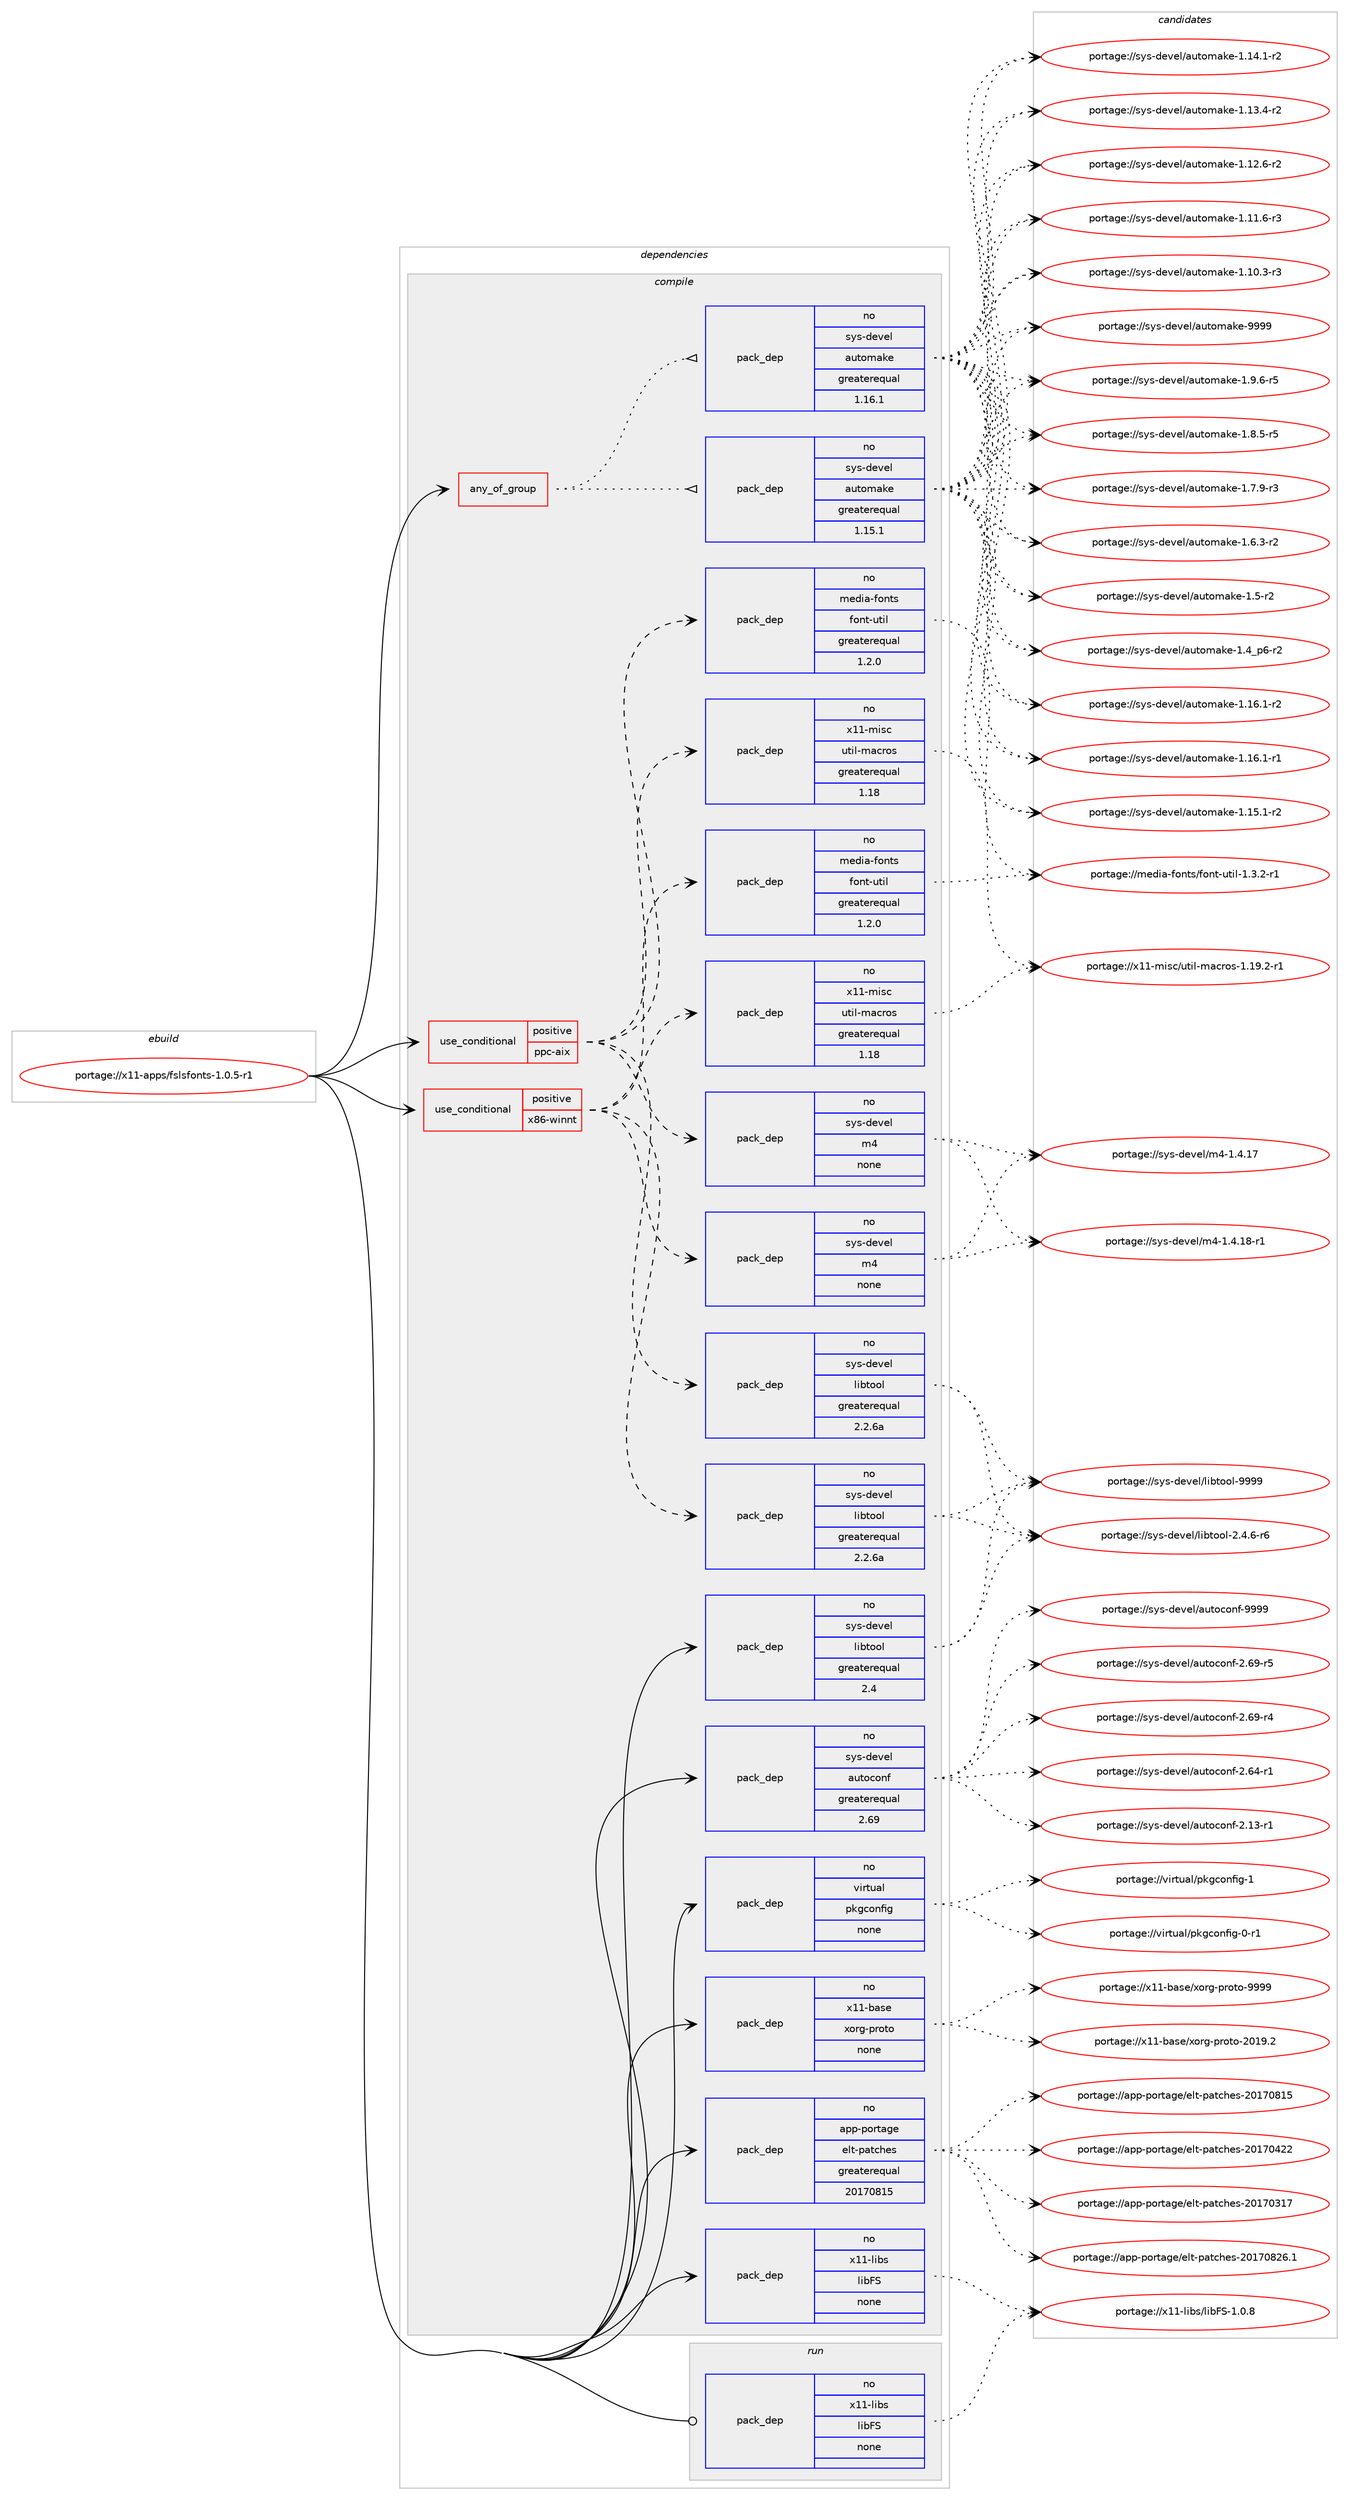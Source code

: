 digraph prolog {

# *************
# Graph options
# *************

newrank=true;
concentrate=true;
compound=true;
graph [rankdir=LR,fontname=Helvetica,fontsize=10,ranksep=1.5];#, ranksep=2.5, nodesep=0.2];
edge  [arrowhead=vee];
node  [fontname=Helvetica,fontsize=10];

# **********
# The ebuild
# **********

subgraph cluster_leftcol {
color=gray;
rank=same;
label=<<i>ebuild</i>>;
id [label="portage://x11-apps/fslsfonts-1.0.5-r1", color=red, width=4, href="../x11-apps/fslsfonts-1.0.5-r1.svg"];
}

# ****************
# The dependencies
# ****************

subgraph cluster_midcol {
color=gray;
label=<<i>dependencies</i>>;
subgraph cluster_compile {
fillcolor="#eeeeee";
style=filled;
label=<<i>compile</i>>;
subgraph any281 {
dependency15402 [label=<<TABLE BORDER="0" CELLBORDER="1" CELLSPACING="0" CELLPADDING="4"><TR><TD CELLPADDING="10">any_of_group</TD></TR></TABLE>>, shape=none, color=red];subgraph pack13302 {
dependency15403 [label=<<TABLE BORDER="0" CELLBORDER="1" CELLSPACING="0" CELLPADDING="4" WIDTH="220"><TR><TD ROWSPAN="6" CELLPADDING="30">pack_dep</TD></TR><TR><TD WIDTH="110">no</TD></TR><TR><TD>sys-devel</TD></TR><TR><TD>automake</TD></TR><TR><TD>greaterequal</TD></TR><TR><TD>1.16.1</TD></TR></TABLE>>, shape=none, color=blue];
}
dependency15402:e -> dependency15403:w [weight=20,style="dotted",arrowhead="oinv"];
subgraph pack13303 {
dependency15404 [label=<<TABLE BORDER="0" CELLBORDER="1" CELLSPACING="0" CELLPADDING="4" WIDTH="220"><TR><TD ROWSPAN="6" CELLPADDING="30">pack_dep</TD></TR><TR><TD WIDTH="110">no</TD></TR><TR><TD>sys-devel</TD></TR><TR><TD>automake</TD></TR><TR><TD>greaterequal</TD></TR><TR><TD>1.15.1</TD></TR></TABLE>>, shape=none, color=blue];
}
dependency15402:e -> dependency15404:w [weight=20,style="dotted",arrowhead="oinv"];
}
id:e -> dependency15402:w [weight=20,style="solid",arrowhead="vee"];
subgraph cond1819 {
dependency15405 [label=<<TABLE BORDER="0" CELLBORDER="1" CELLSPACING="0" CELLPADDING="4"><TR><TD ROWSPAN="3" CELLPADDING="10">use_conditional</TD></TR><TR><TD>positive</TD></TR><TR><TD>ppc-aix</TD></TR></TABLE>>, shape=none, color=red];
subgraph pack13304 {
dependency15406 [label=<<TABLE BORDER="0" CELLBORDER="1" CELLSPACING="0" CELLPADDING="4" WIDTH="220"><TR><TD ROWSPAN="6" CELLPADDING="30">pack_dep</TD></TR><TR><TD WIDTH="110">no</TD></TR><TR><TD>sys-devel</TD></TR><TR><TD>libtool</TD></TR><TR><TD>greaterequal</TD></TR><TR><TD>2.2.6a</TD></TR></TABLE>>, shape=none, color=blue];
}
dependency15405:e -> dependency15406:w [weight=20,style="dashed",arrowhead="vee"];
subgraph pack13305 {
dependency15407 [label=<<TABLE BORDER="0" CELLBORDER="1" CELLSPACING="0" CELLPADDING="4" WIDTH="220"><TR><TD ROWSPAN="6" CELLPADDING="30">pack_dep</TD></TR><TR><TD WIDTH="110">no</TD></TR><TR><TD>sys-devel</TD></TR><TR><TD>m4</TD></TR><TR><TD>none</TD></TR><TR><TD></TD></TR></TABLE>>, shape=none, color=blue];
}
dependency15405:e -> dependency15407:w [weight=20,style="dashed",arrowhead="vee"];
subgraph pack13306 {
dependency15408 [label=<<TABLE BORDER="0" CELLBORDER="1" CELLSPACING="0" CELLPADDING="4" WIDTH="220"><TR><TD ROWSPAN="6" CELLPADDING="30">pack_dep</TD></TR><TR><TD WIDTH="110">no</TD></TR><TR><TD>x11-misc</TD></TR><TR><TD>util-macros</TD></TR><TR><TD>greaterequal</TD></TR><TR><TD>1.18</TD></TR></TABLE>>, shape=none, color=blue];
}
dependency15405:e -> dependency15408:w [weight=20,style="dashed",arrowhead="vee"];
subgraph pack13307 {
dependency15409 [label=<<TABLE BORDER="0" CELLBORDER="1" CELLSPACING="0" CELLPADDING="4" WIDTH="220"><TR><TD ROWSPAN="6" CELLPADDING="30">pack_dep</TD></TR><TR><TD WIDTH="110">no</TD></TR><TR><TD>media-fonts</TD></TR><TR><TD>font-util</TD></TR><TR><TD>greaterequal</TD></TR><TR><TD>1.2.0</TD></TR></TABLE>>, shape=none, color=blue];
}
dependency15405:e -> dependency15409:w [weight=20,style="dashed",arrowhead="vee"];
}
id:e -> dependency15405:w [weight=20,style="solid",arrowhead="vee"];
subgraph cond1820 {
dependency15410 [label=<<TABLE BORDER="0" CELLBORDER="1" CELLSPACING="0" CELLPADDING="4"><TR><TD ROWSPAN="3" CELLPADDING="10">use_conditional</TD></TR><TR><TD>positive</TD></TR><TR><TD>x86-winnt</TD></TR></TABLE>>, shape=none, color=red];
subgraph pack13308 {
dependency15411 [label=<<TABLE BORDER="0" CELLBORDER="1" CELLSPACING="0" CELLPADDING="4" WIDTH="220"><TR><TD ROWSPAN="6" CELLPADDING="30">pack_dep</TD></TR><TR><TD WIDTH="110">no</TD></TR><TR><TD>sys-devel</TD></TR><TR><TD>libtool</TD></TR><TR><TD>greaterequal</TD></TR><TR><TD>2.2.6a</TD></TR></TABLE>>, shape=none, color=blue];
}
dependency15410:e -> dependency15411:w [weight=20,style="dashed",arrowhead="vee"];
subgraph pack13309 {
dependency15412 [label=<<TABLE BORDER="0" CELLBORDER="1" CELLSPACING="0" CELLPADDING="4" WIDTH="220"><TR><TD ROWSPAN="6" CELLPADDING="30">pack_dep</TD></TR><TR><TD WIDTH="110">no</TD></TR><TR><TD>sys-devel</TD></TR><TR><TD>m4</TD></TR><TR><TD>none</TD></TR><TR><TD></TD></TR></TABLE>>, shape=none, color=blue];
}
dependency15410:e -> dependency15412:w [weight=20,style="dashed",arrowhead="vee"];
subgraph pack13310 {
dependency15413 [label=<<TABLE BORDER="0" CELLBORDER="1" CELLSPACING="0" CELLPADDING="4" WIDTH="220"><TR><TD ROWSPAN="6" CELLPADDING="30">pack_dep</TD></TR><TR><TD WIDTH="110">no</TD></TR><TR><TD>x11-misc</TD></TR><TR><TD>util-macros</TD></TR><TR><TD>greaterequal</TD></TR><TR><TD>1.18</TD></TR></TABLE>>, shape=none, color=blue];
}
dependency15410:e -> dependency15413:w [weight=20,style="dashed",arrowhead="vee"];
subgraph pack13311 {
dependency15414 [label=<<TABLE BORDER="0" CELLBORDER="1" CELLSPACING="0" CELLPADDING="4" WIDTH="220"><TR><TD ROWSPAN="6" CELLPADDING="30">pack_dep</TD></TR><TR><TD WIDTH="110">no</TD></TR><TR><TD>media-fonts</TD></TR><TR><TD>font-util</TD></TR><TR><TD>greaterequal</TD></TR><TR><TD>1.2.0</TD></TR></TABLE>>, shape=none, color=blue];
}
dependency15410:e -> dependency15414:w [weight=20,style="dashed",arrowhead="vee"];
}
id:e -> dependency15410:w [weight=20,style="solid",arrowhead="vee"];
subgraph pack13312 {
dependency15415 [label=<<TABLE BORDER="0" CELLBORDER="1" CELLSPACING="0" CELLPADDING="4" WIDTH="220"><TR><TD ROWSPAN="6" CELLPADDING="30">pack_dep</TD></TR><TR><TD WIDTH="110">no</TD></TR><TR><TD>app-portage</TD></TR><TR><TD>elt-patches</TD></TR><TR><TD>greaterequal</TD></TR><TR><TD>20170815</TD></TR></TABLE>>, shape=none, color=blue];
}
id:e -> dependency15415:w [weight=20,style="solid",arrowhead="vee"];
subgraph pack13313 {
dependency15416 [label=<<TABLE BORDER="0" CELLBORDER="1" CELLSPACING="0" CELLPADDING="4" WIDTH="220"><TR><TD ROWSPAN="6" CELLPADDING="30">pack_dep</TD></TR><TR><TD WIDTH="110">no</TD></TR><TR><TD>sys-devel</TD></TR><TR><TD>autoconf</TD></TR><TR><TD>greaterequal</TD></TR><TR><TD>2.69</TD></TR></TABLE>>, shape=none, color=blue];
}
id:e -> dependency15416:w [weight=20,style="solid",arrowhead="vee"];
subgraph pack13314 {
dependency15417 [label=<<TABLE BORDER="0" CELLBORDER="1" CELLSPACING="0" CELLPADDING="4" WIDTH="220"><TR><TD ROWSPAN="6" CELLPADDING="30">pack_dep</TD></TR><TR><TD WIDTH="110">no</TD></TR><TR><TD>sys-devel</TD></TR><TR><TD>libtool</TD></TR><TR><TD>greaterequal</TD></TR><TR><TD>2.4</TD></TR></TABLE>>, shape=none, color=blue];
}
id:e -> dependency15417:w [weight=20,style="solid",arrowhead="vee"];
subgraph pack13315 {
dependency15418 [label=<<TABLE BORDER="0" CELLBORDER="1" CELLSPACING="0" CELLPADDING="4" WIDTH="220"><TR><TD ROWSPAN="6" CELLPADDING="30">pack_dep</TD></TR><TR><TD WIDTH="110">no</TD></TR><TR><TD>virtual</TD></TR><TR><TD>pkgconfig</TD></TR><TR><TD>none</TD></TR><TR><TD></TD></TR></TABLE>>, shape=none, color=blue];
}
id:e -> dependency15418:w [weight=20,style="solid",arrowhead="vee"];
subgraph pack13316 {
dependency15419 [label=<<TABLE BORDER="0" CELLBORDER="1" CELLSPACING="0" CELLPADDING="4" WIDTH="220"><TR><TD ROWSPAN="6" CELLPADDING="30">pack_dep</TD></TR><TR><TD WIDTH="110">no</TD></TR><TR><TD>x11-base</TD></TR><TR><TD>xorg-proto</TD></TR><TR><TD>none</TD></TR><TR><TD></TD></TR></TABLE>>, shape=none, color=blue];
}
id:e -> dependency15419:w [weight=20,style="solid",arrowhead="vee"];
subgraph pack13317 {
dependency15420 [label=<<TABLE BORDER="0" CELLBORDER="1" CELLSPACING="0" CELLPADDING="4" WIDTH="220"><TR><TD ROWSPAN="6" CELLPADDING="30">pack_dep</TD></TR><TR><TD WIDTH="110">no</TD></TR><TR><TD>x11-libs</TD></TR><TR><TD>libFS</TD></TR><TR><TD>none</TD></TR><TR><TD></TD></TR></TABLE>>, shape=none, color=blue];
}
id:e -> dependency15420:w [weight=20,style="solid",arrowhead="vee"];
}
subgraph cluster_compileandrun {
fillcolor="#eeeeee";
style=filled;
label=<<i>compile and run</i>>;
}
subgraph cluster_run {
fillcolor="#eeeeee";
style=filled;
label=<<i>run</i>>;
subgraph pack13318 {
dependency15421 [label=<<TABLE BORDER="0" CELLBORDER="1" CELLSPACING="0" CELLPADDING="4" WIDTH="220"><TR><TD ROWSPAN="6" CELLPADDING="30">pack_dep</TD></TR><TR><TD WIDTH="110">no</TD></TR><TR><TD>x11-libs</TD></TR><TR><TD>libFS</TD></TR><TR><TD>none</TD></TR><TR><TD></TD></TR></TABLE>>, shape=none, color=blue];
}
id:e -> dependency15421:w [weight=20,style="solid",arrowhead="odot"];
}
}

# **************
# The candidates
# **************

subgraph cluster_choices {
rank=same;
color=gray;
label=<<i>candidates</i>>;

subgraph choice13302 {
color=black;
nodesep=1;
choice115121115451001011181011084797117116111109971071014557575757 [label="portage://sys-devel/automake-9999", color=red, width=4,href="../sys-devel/automake-9999.svg"];
choice115121115451001011181011084797117116111109971071014549465746544511453 [label="portage://sys-devel/automake-1.9.6-r5", color=red, width=4,href="../sys-devel/automake-1.9.6-r5.svg"];
choice115121115451001011181011084797117116111109971071014549465646534511453 [label="portage://sys-devel/automake-1.8.5-r5", color=red, width=4,href="../sys-devel/automake-1.8.5-r5.svg"];
choice115121115451001011181011084797117116111109971071014549465546574511451 [label="portage://sys-devel/automake-1.7.9-r3", color=red, width=4,href="../sys-devel/automake-1.7.9-r3.svg"];
choice115121115451001011181011084797117116111109971071014549465446514511450 [label="portage://sys-devel/automake-1.6.3-r2", color=red, width=4,href="../sys-devel/automake-1.6.3-r2.svg"];
choice11512111545100101118101108479711711611110997107101454946534511450 [label="portage://sys-devel/automake-1.5-r2", color=red, width=4,href="../sys-devel/automake-1.5-r2.svg"];
choice115121115451001011181011084797117116111109971071014549465295112544511450 [label="portage://sys-devel/automake-1.4_p6-r2", color=red, width=4,href="../sys-devel/automake-1.4_p6-r2.svg"];
choice11512111545100101118101108479711711611110997107101454946495446494511450 [label="portage://sys-devel/automake-1.16.1-r2", color=red, width=4,href="../sys-devel/automake-1.16.1-r2.svg"];
choice11512111545100101118101108479711711611110997107101454946495446494511449 [label="portage://sys-devel/automake-1.16.1-r1", color=red, width=4,href="../sys-devel/automake-1.16.1-r1.svg"];
choice11512111545100101118101108479711711611110997107101454946495346494511450 [label="portage://sys-devel/automake-1.15.1-r2", color=red, width=4,href="../sys-devel/automake-1.15.1-r2.svg"];
choice11512111545100101118101108479711711611110997107101454946495246494511450 [label="portage://sys-devel/automake-1.14.1-r2", color=red, width=4,href="../sys-devel/automake-1.14.1-r2.svg"];
choice11512111545100101118101108479711711611110997107101454946495146524511450 [label="portage://sys-devel/automake-1.13.4-r2", color=red, width=4,href="../sys-devel/automake-1.13.4-r2.svg"];
choice11512111545100101118101108479711711611110997107101454946495046544511450 [label="portage://sys-devel/automake-1.12.6-r2", color=red, width=4,href="../sys-devel/automake-1.12.6-r2.svg"];
choice11512111545100101118101108479711711611110997107101454946494946544511451 [label="portage://sys-devel/automake-1.11.6-r3", color=red, width=4,href="../sys-devel/automake-1.11.6-r3.svg"];
choice11512111545100101118101108479711711611110997107101454946494846514511451 [label="portage://sys-devel/automake-1.10.3-r3", color=red, width=4,href="../sys-devel/automake-1.10.3-r3.svg"];
dependency15403:e -> choice115121115451001011181011084797117116111109971071014557575757:w [style=dotted,weight="100"];
dependency15403:e -> choice115121115451001011181011084797117116111109971071014549465746544511453:w [style=dotted,weight="100"];
dependency15403:e -> choice115121115451001011181011084797117116111109971071014549465646534511453:w [style=dotted,weight="100"];
dependency15403:e -> choice115121115451001011181011084797117116111109971071014549465546574511451:w [style=dotted,weight="100"];
dependency15403:e -> choice115121115451001011181011084797117116111109971071014549465446514511450:w [style=dotted,weight="100"];
dependency15403:e -> choice11512111545100101118101108479711711611110997107101454946534511450:w [style=dotted,weight="100"];
dependency15403:e -> choice115121115451001011181011084797117116111109971071014549465295112544511450:w [style=dotted,weight="100"];
dependency15403:e -> choice11512111545100101118101108479711711611110997107101454946495446494511450:w [style=dotted,weight="100"];
dependency15403:e -> choice11512111545100101118101108479711711611110997107101454946495446494511449:w [style=dotted,weight="100"];
dependency15403:e -> choice11512111545100101118101108479711711611110997107101454946495346494511450:w [style=dotted,weight="100"];
dependency15403:e -> choice11512111545100101118101108479711711611110997107101454946495246494511450:w [style=dotted,weight="100"];
dependency15403:e -> choice11512111545100101118101108479711711611110997107101454946495146524511450:w [style=dotted,weight="100"];
dependency15403:e -> choice11512111545100101118101108479711711611110997107101454946495046544511450:w [style=dotted,weight="100"];
dependency15403:e -> choice11512111545100101118101108479711711611110997107101454946494946544511451:w [style=dotted,weight="100"];
dependency15403:e -> choice11512111545100101118101108479711711611110997107101454946494846514511451:w [style=dotted,weight="100"];
}
subgraph choice13303 {
color=black;
nodesep=1;
choice115121115451001011181011084797117116111109971071014557575757 [label="portage://sys-devel/automake-9999", color=red, width=4,href="../sys-devel/automake-9999.svg"];
choice115121115451001011181011084797117116111109971071014549465746544511453 [label="portage://sys-devel/automake-1.9.6-r5", color=red, width=4,href="../sys-devel/automake-1.9.6-r5.svg"];
choice115121115451001011181011084797117116111109971071014549465646534511453 [label="portage://sys-devel/automake-1.8.5-r5", color=red, width=4,href="../sys-devel/automake-1.8.5-r5.svg"];
choice115121115451001011181011084797117116111109971071014549465546574511451 [label="portage://sys-devel/automake-1.7.9-r3", color=red, width=4,href="../sys-devel/automake-1.7.9-r3.svg"];
choice115121115451001011181011084797117116111109971071014549465446514511450 [label="portage://sys-devel/automake-1.6.3-r2", color=red, width=4,href="../sys-devel/automake-1.6.3-r2.svg"];
choice11512111545100101118101108479711711611110997107101454946534511450 [label="portage://sys-devel/automake-1.5-r2", color=red, width=4,href="../sys-devel/automake-1.5-r2.svg"];
choice115121115451001011181011084797117116111109971071014549465295112544511450 [label="portage://sys-devel/automake-1.4_p6-r2", color=red, width=4,href="../sys-devel/automake-1.4_p6-r2.svg"];
choice11512111545100101118101108479711711611110997107101454946495446494511450 [label="portage://sys-devel/automake-1.16.1-r2", color=red, width=4,href="../sys-devel/automake-1.16.1-r2.svg"];
choice11512111545100101118101108479711711611110997107101454946495446494511449 [label="portage://sys-devel/automake-1.16.1-r1", color=red, width=4,href="../sys-devel/automake-1.16.1-r1.svg"];
choice11512111545100101118101108479711711611110997107101454946495346494511450 [label="portage://sys-devel/automake-1.15.1-r2", color=red, width=4,href="../sys-devel/automake-1.15.1-r2.svg"];
choice11512111545100101118101108479711711611110997107101454946495246494511450 [label="portage://sys-devel/automake-1.14.1-r2", color=red, width=4,href="../sys-devel/automake-1.14.1-r2.svg"];
choice11512111545100101118101108479711711611110997107101454946495146524511450 [label="portage://sys-devel/automake-1.13.4-r2", color=red, width=4,href="../sys-devel/automake-1.13.4-r2.svg"];
choice11512111545100101118101108479711711611110997107101454946495046544511450 [label="portage://sys-devel/automake-1.12.6-r2", color=red, width=4,href="../sys-devel/automake-1.12.6-r2.svg"];
choice11512111545100101118101108479711711611110997107101454946494946544511451 [label="portage://sys-devel/automake-1.11.6-r3", color=red, width=4,href="../sys-devel/automake-1.11.6-r3.svg"];
choice11512111545100101118101108479711711611110997107101454946494846514511451 [label="portage://sys-devel/automake-1.10.3-r3", color=red, width=4,href="../sys-devel/automake-1.10.3-r3.svg"];
dependency15404:e -> choice115121115451001011181011084797117116111109971071014557575757:w [style=dotted,weight="100"];
dependency15404:e -> choice115121115451001011181011084797117116111109971071014549465746544511453:w [style=dotted,weight="100"];
dependency15404:e -> choice115121115451001011181011084797117116111109971071014549465646534511453:w [style=dotted,weight="100"];
dependency15404:e -> choice115121115451001011181011084797117116111109971071014549465546574511451:w [style=dotted,weight="100"];
dependency15404:e -> choice115121115451001011181011084797117116111109971071014549465446514511450:w [style=dotted,weight="100"];
dependency15404:e -> choice11512111545100101118101108479711711611110997107101454946534511450:w [style=dotted,weight="100"];
dependency15404:e -> choice115121115451001011181011084797117116111109971071014549465295112544511450:w [style=dotted,weight="100"];
dependency15404:e -> choice11512111545100101118101108479711711611110997107101454946495446494511450:w [style=dotted,weight="100"];
dependency15404:e -> choice11512111545100101118101108479711711611110997107101454946495446494511449:w [style=dotted,weight="100"];
dependency15404:e -> choice11512111545100101118101108479711711611110997107101454946495346494511450:w [style=dotted,weight="100"];
dependency15404:e -> choice11512111545100101118101108479711711611110997107101454946495246494511450:w [style=dotted,weight="100"];
dependency15404:e -> choice11512111545100101118101108479711711611110997107101454946495146524511450:w [style=dotted,weight="100"];
dependency15404:e -> choice11512111545100101118101108479711711611110997107101454946495046544511450:w [style=dotted,weight="100"];
dependency15404:e -> choice11512111545100101118101108479711711611110997107101454946494946544511451:w [style=dotted,weight="100"];
dependency15404:e -> choice11512111545100101118101108479711711611110997107101454946494846514511451:w [style=dotted,weight="100"];
}
subgraph choice13304 {
color=black;
nodesep=1;
choice1151211154510010111810110847108105981161111111084557575757 [label="portage://sys-devel/libtool-9999", color=red, width=4,href="../sys-devel/libtool-9999.svg"];
choice1151211154510010111810110847108105981161111111084550465246544511454 [label="portage://sys-devel/libtool-2.4.6-r6", color=red, width=4,href="../sys-devel/libtool-2.4.6-r6.svg"];
dependency15406:e -> choice1151211154510010111810110847108105981161111111084557575757:w [style=dotted,weight="100"];
dependency15406:e -> choice1151211154510010111810110847108105981161111111084550465246544511454:w [style=dotted,weight="100"];
}
subgraph choice13305 {
color=black;
nodesep=1;
choice115121115451001011181011084710952454946524649564511449 [label="portage://sys-devel/m4-1.4.18-r1", color=red, width=4,href="../sys-devel/m4-1.4.18-r1.svg"];
choice11512111545100101118101108471095245494652464955 [label="portage://sys-devel/m4-1.4.17", color=red, width=4,href="../sys-devel/m4-1.4.17.svg"];
dependency15407:e -> choice115121115451001011181011084710952454946524649564511449:w [style=dotted,weight="100"];
dependency15407:e -> choice11512111545100101118101108471095245494652464955:w [style=dotted,weight="100"];
}
subgraph choice13306 {
color=black;
nodesep=1;
choice1204949451091051159947117116105108451099799114111115454946495746504511449 [label="portage://x11-misc/util-macros-1.19.2-r1", color=red, width=4,href="../x11-misc/util-macros-1.19.2-r1.svg"];
dependency15408:e -> choice1204949451091051159947117116105108451099799114111115454946495746504511449:w [style=dotted,weight="100"];
}
subgraph choice13307 {
color=black;
nodesep=1;
choice109101100105974510211111011611547102111110116451171161051084549465146504511449 [label="portage://media-fonts/font-util-1.3.2-r1", color=red, width=4,href="../media-fonts/font-util-1.3.2-r1.svg"];
dependency15409:e -> choice109101100105974510211111011611547102111110116451171161051084549465146504511449:w [style=dotted,weight="100"];
}
subgraph choice13308 {
color=black;
nodesep=1;
choice1151211154510010111810110847108105981161111111084557575757 [label="portage://sys-devel/libtool-9999", color=red, width=4,href="../sys-devel/libtool-9999.svg"];
choice1151211154510010111810110847108105981161111111084550465246544511454 [label="portage://sys-devel/libtool-2.4.6-r6", color=red, width=4,href="../sys-devel/libtool-2.4.6-r6.svg"];
dependency15411:e -> choice1151211154510010111810110847108105981161111111084557575757:w [style=dotted,weight="100"];
dependency15411:e -> choice1151211154510010111810110847108105981161111111084550465246544511454:w [style=dotted,weight="100"];
}
subgraph choice13309 {
color=black;
nodesep=1;
choice115121115451001011181011084710952454946524649564511449 [label="portage://sys-devel/m4-1.4.18-r1", color=red, width=4,href="../sys-devel/m4-1.4.18-r1.svg"];
choice11512111545100101118101108471095245494652464955 [label="portage://sys-devel/m4-1.4.17", color=red, width=4,href="../sys-devel/m4-1.4.17.svg"];
dependency15412:e -> choice115121115451001011181011084710952454946524649564511449:w [style=dotted,weight="100"];
dependency15412:e -> choice11512111545100101118101108471095245494652464955:w [style=dotted,weight="100"];
}
subgraph choice13310 {
color=black;
nodesep=1;
choice1204949451091051159947117116105108451099799114111115454946495746504511449 [label="portage://x11-misc/util-macros-1.19.2-r1", color=red, width=4,href="../x11-misc/util-macros-1.19.2-r1.svg"];
dependency15413:e -> choice1204949451091051159947117116105108451099799114111115454946495746504511449:w [style=dotted,weight="100"];
}
subgraph choice13311 {
color=black;
nodesep=1;
choice109101100105974510211111011611547102111110116451171161051084549465146504511449 [label="portage://media-fonts/font-util-1.3.2-r1", color=red, width=4,href="../media-fonts/font-util-1.3.2-r1.svg"];
dependency15414:e -> choice109101100105974510211111011611547102111110116451171161051084549465146504511449:w [style=dotted,weight="100"];
}
subgraph choice13312 {
color=black;
nodesep=1;
choice971121124511211111411697103101471011081164511297116991041011154550484955485650544649 [label="portage://app-portage/elt-patches-20170826.1", color=red, width=4,href="../app-portage/elt-patches-20170826.1.svg"];
choice97112112451121111141169710310147101108116451129711699104101115455048495548564953 [label="portage://app-portage/elt-patches-20170815", color=red, width=4,href="../app-portage/elt-patches-20170815.svg"];
choice97112112451121111141169710310147101108116451129711699104101115455048495548525050 [label="portage://app-portage/elt-patches-20170422", color=red, width=4,href="../app-portage/elt-patches-20170422.svg"];
choice97112112451121111141169710310147101108116451129711699104101115455048495548514955 [label="portage://app-portage/elt-patches-20170317", color=red, width=4,href="../app-portage/elt-patches-20170317.svg"];
dependency15415:e -> choice971121124511211111411697103101471011081164511297116991041011154550484955485650544649:w [style=dotted,weight="100"];
dependency15415:e -> choice97112112451121111141169710310147101108116451129711699104101115455048495548564953:w [style=dotted,weight="100"];
dependency15415:e -> choice97112112451121111141169710310147101108116451129711699104101115455048495548525050:w [style=dotted,weight="100"];
dependency15415:e -> choice97112112451121111141169710310147101108116451129711699104101115455048495548514955:w [style=dotted,weight="100"];
}
subgraph choice13313 {
color=black;
nodesep=1;
choice115121115451001011181011084797117116111991111101024557575757 [label="portage://sys-devel/autoconf-9999", color=red, width=4,href="../sys-devel/autoconf-9999.svg"];
choice1151211154510010111810110847971171161119911111010245504654574511453 [label="portage://sys-devel/autoconf-2.69-r5", color=red, width=4,href="../sys-devel/autoconf-2.69-r5.svg"];
choice1151211154510010111810110847971171161119911111010245504654574511452 [label="portage://sys-devel/autoconf-2.69-r4", color=red, width=4,href="../sys-devel/autoconf-2.69-r4.svg"];
choice1151211154510010111810110847971171161119911111010245504654524511449 [label="portage://sys-devel/autoconf-2.64-r1", color=red, width=4,href="../sys-devel/autoconf-2.64-r1.svg"];
choice1151211154510010111810110847971171161119911111010245504649514511449 [label="portage://sys-devel/autoconf-2.13-r1", color=red, width=4,href="../sys-devel/autoconf-2.13-r1.svg"];
dependency15416:e -> choice115121115451001011181011084797117116111991111101024557575757:w [style=dotted,weight="100"];
dependency15416:e -> choice1151211154510010111810110847971171161119911111010245504654574511453:w [style=dotted,weight="100"];
dependency15416:e -> choice1151211154510010111810110847971171161119911111010245504654574511452:w [style=dotted,weight="100"];
dependency15416:e -> choice1151211154510010111810110847971171161119911111010245504654524511449:w [style=dotted,weight="100"];
dependency15416:e -> choice1151211154510010111810110847971171161119911111010245504649514511449:w [style=dotted,weight="100"];
}
subgraph choice13314 {
color=black;
nodesep=1;
choice1151211154510010111810110847108105981161111111084557575757 [label="portage://sys-devel/libtool-9999", color=red, width=4,href="../sys-devel/libtool-9999.svg"];
choice1151211154510010111810110847108105981161111111084550465246544511454 [label="portage://sys-devel/libtool-2.4.6-r6", color=red, width=4,href="../sys-devel/libtool-2.4.6-r6.svg"];
dependency15417:e -> choice1151211154510010111810110847108105981161111111084557575757:w [style=dotted,weight="100"];
dependency15417:e -> choice1151211154510010111810110847108105981161111111084550465246544511454:w [style=dotted,weight="100"];
}
subgraph choice13315 {
color=black;
nodesep=1;
choice1181051141161179710847112107103991111101021051034549 [label="portage://virtual/pkgconfig-1", color=red, width=4,href="../virtual/pkgconfig-1.svg"];
choice11810511411611797108471121071039911111010210510345484511449 [label="portage://virtual/pkgconfig-0-r1", color=red, width=4,href="../virtual/pkgconfig-0-r1.svg"];
dependency15418:e -> choice1181051141161179710847112107103991111101021051034549:w [style=dotted,weight="100"];
dependency15418:e -> choice11810511411611797108471121071039911111010210510345484511449:w [style=dotted,weight="100"];
}
subgraph choice13316 {
color=black;
nodesep=1;
choice120494945989711510147120111114103451121141111161114557575757 [label="portage://x11-base/xorg-proto-9999", color=red, width=4,href="../x11-base/xorg-proto-9999.svg"];
choice1204949459897115101471201111141034511211411111611145504849574650 [label="portage://x11-base/xorg-proto-2019.2", color=red, width=4,href="../x11-base/xorg-proto-2019.2.svg"];
dependency15419:e -> choice120494945989711510147120111114103451121141111161114557575757:w [style=dotted,weight="100"];
dependency15419:e -> choice1204949459897115101471201111141034511211411111611145504849574650:w [style=dotted,weight="100"];
}
subgraph choice13317 {
color=black;
nodesep=1;
choice1204949451081059811547108105987083454946484656 [label="portage://x11-libs/libFS-1.0.8", color=red, width=4,href="../x11-libs/libFS-1.0.8.svg"];
dependency15420:e -> choice1204949451081059811547108105987083454946484656:w [style=dotted,weight="100"];
}
subgraph choice13318 {
color=black;
nodesep=1;
choice1204949451081059811547108105987083454946484656 [label="portage://x11-libs/libFS-1.0.8", color=red, width=4,href="../x11-libs/libFS-1.0.8.svg"];
dependency15421:e -> choice1204949451081059811547108105987083454946484656:w [style=dotted,weight="100"];
}
}

}
